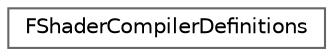 digraph "Graphical Class Hierarchy"
{
 // INTERACTIVE_SVG=YES
 // LATEX_PDF_SIZE
  bgcolor="transparent";
  edge [fontname=Helvetica,fontsize=10,labelfontname=Helvetica,labelfontsize=10];
  node [fontname=Helvetica,fontsize=10,shape=box,height=0.2,width=0.4];
  rankdir="LR";
  Node0 [id="Node000000",label="FShaderCompilerDefinitions",height=0.2,width=0.4,color="grey40", fillcolor="white", style="filled",URL="$d8/d79/classFShaderCompilerDefinitions.html",tooltip="Container for shader compiler definitions."];
}
